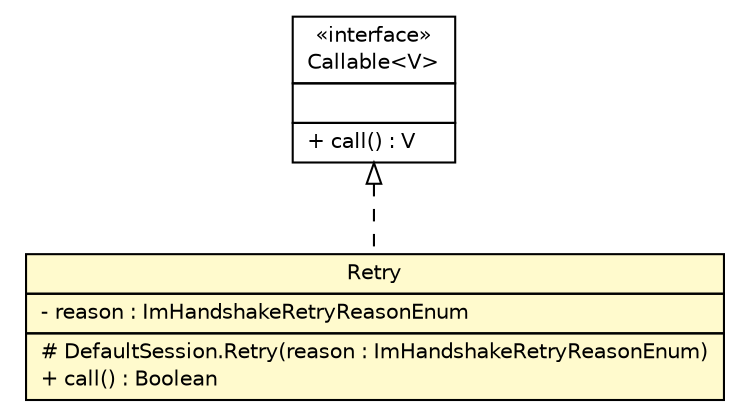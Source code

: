 #!/usr/local/bin/dot
#
# Class diagram 
# Generated by UMLGraph version R5_6 (http://www.umlgraph.org/)
#

digraph G {
	edge [fontname="Helvetica",fontsize=10,labelfontname="Helvetica",labelfontsize=10];
	node [fontname="Helvetica",fontsize=10,shape=plaintext];
	nodesep=0.25;
	ranksep=0.5;
	// de.hsbremen.tc.tnc.tnccs.session.base.simple.DefaultSession.Retry
	c16241 [label=<<table title="de.hsbremen.tc.tnc.tnccs.session.base.simple.DefaultSession.Retry" border="0" cellborder="1" cellspacing="0" cellpadding="2" port="p" bgcolor="lemonChiffon" href="./DefaultSession.Retry.html">
		<tr><td><table border="0" cellspacing="0" cellpadding="1">
<tr><td align="center" balign="center"> Retry </td></tr>
		</table></td></tr>
		<tr><td><table border="0" cellspacing="0" cellpadding="1">
<tr><td align="left" balign="left"> - reason : ImHandshakeRetryReasonEnum </td></tr>
		</table></td></tr>
		<tr><td><table border="0" cellspacing="0" cellpadding="1">
<tr><td align="left" balign="left"> # DefaultSession.Retry(reason : ImHandshakeRetryReasonEnum) </td></tr>
<tr><td align="left" balign="left"> + call() : Boolean </td></tr>
		</table></td></tr>
		</table>>, URL="./DefaultSession.Retry.html", fontname="Helvetica", fontcolor="black", fontsize=10.0];
	//de.hsbremen.tc.tnc.tnccs.session.base.simple.DefaultSession.Retry implements java.util.concurrent.Callable<V>
	c16359:p -> c16241:p [dir=back,arrowtail=empty,style=dashed];
	// java.util.concurrent.Callable<V>
	c16359 [label=<<table title="java.util.concurrent.Callable" border="0" cellborder="1" cellspacing="0" cellpadding="2" port="p" href="http://java.sun.com/j2se/1.4.2/docs/api/java/util/concurrent/Callable.html">
		<tr><td><table border="0" cellspacing="0" cellpadding="1">
<tr><td align="center" balign="center"> &#171;interface&#187; </td></tr>
<tr><td align="center" balign="center"> Callable&lt;V&gt; </td></tr>
		</table></td></tr>
		<tr><td><table border="0" cellspacing="0" cellpadding="1">
<tr><td align="left" balign="left">  </td></tr>
		</table></td></tr>
		<tr><td><table border="0" cellspacing="0" cellpadding="1">
<tr><td align="left" balign="left"> + call() : V </td></tr>
		</table></td></tr>
		</table>>, URL="http://java.sun.com/j2se/1.4.2/docs/api/java/util/concurrent/Callable.html", fontname="Helvetica", fontcolor="black", fontsize=10.0];
}

